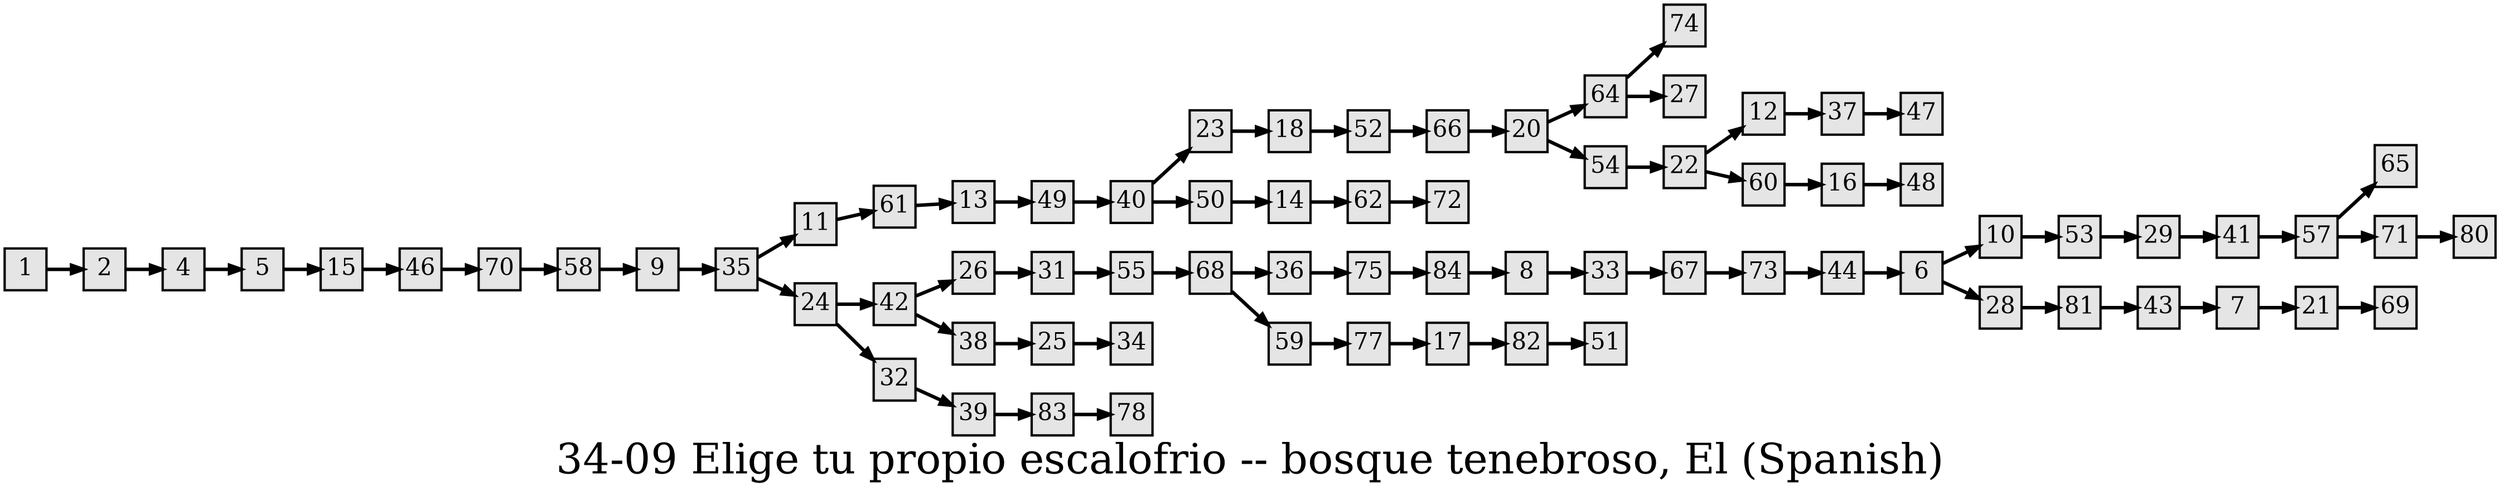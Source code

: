 digraph g{
  graph [ label="34-09 Elige tu propio escalofrio -- bosque tenebroso, El (Spanish)" rankdir=LR, ordering=out, fontsize=36, nodesep="0.35", ranksep="0.45"];
  node  [shape=rect, penwidth=2, fontsize=20, style=filled, fillcolor=grey90, margin="0,0", labelfloat=true, regular=true, fixedsize=true];
  edge  [labelfloat=true, penwidth=3, fontsize=12];
  1 -> 2;
  2 -> 4;
  4 -> 5;
  5 -> 15;
  6 -> 10;
  6 -> 28;
  7 -> 21;
  8 -> 33;
  9 -> 35;
  10 -> 53;
  11 -> 61;
  12 -> 37;
  13 -> 49;
  14 -> 62;
  15 -> 46;
  16 -> 48;
  17 -> 82;
  18 -> 52;
  20 -> 64;
  20 -> 54;
  21 -> 69;
  22 -> 12;
  22 -> 60;
  23 -> 18;
  24 -> 42;
  24 -> 32;
  25 -> 34;
  26 -> 31;
  28 -> 81;
  29 -> 41;
  31 -> 55;
  32 -> 39;
  33 -> 67;
  35 -> 11;
  35 -> 24;
  36 -> 75;
  37 -> 47;
  38 -> 25;
  39 -> 83;
  40 -> 23;
  40 -> 50;
  41 -> 57;
  42 -> 26;
  42 -> 38;
  43 -> 7;
  44 -> 6;
  46 -> 70;
  49 -> 40;
  50 -> 14;
  52 -> 66;
  53 -> 29;
  54 -> 22;
  55 -> 68;
  57 -> 65;
  57 -> 71;
  58 -> 9;
  59 -> 77;
  60 -> 16;
  61 -> 13;
  62 -> 72;
  64 -> 74;
  64 -> 27;
  66 -> 20;
  67 -> 73;
  68 -> 36;
  68 -> 59;
  70 -> 58;
  71 -> 80;
  73 -> 44;
  75 -> 84;
  77 -> 17;
  81 -> 43;
  82 -> 51;
  83 -> 78;
  84 -> 8;
}

